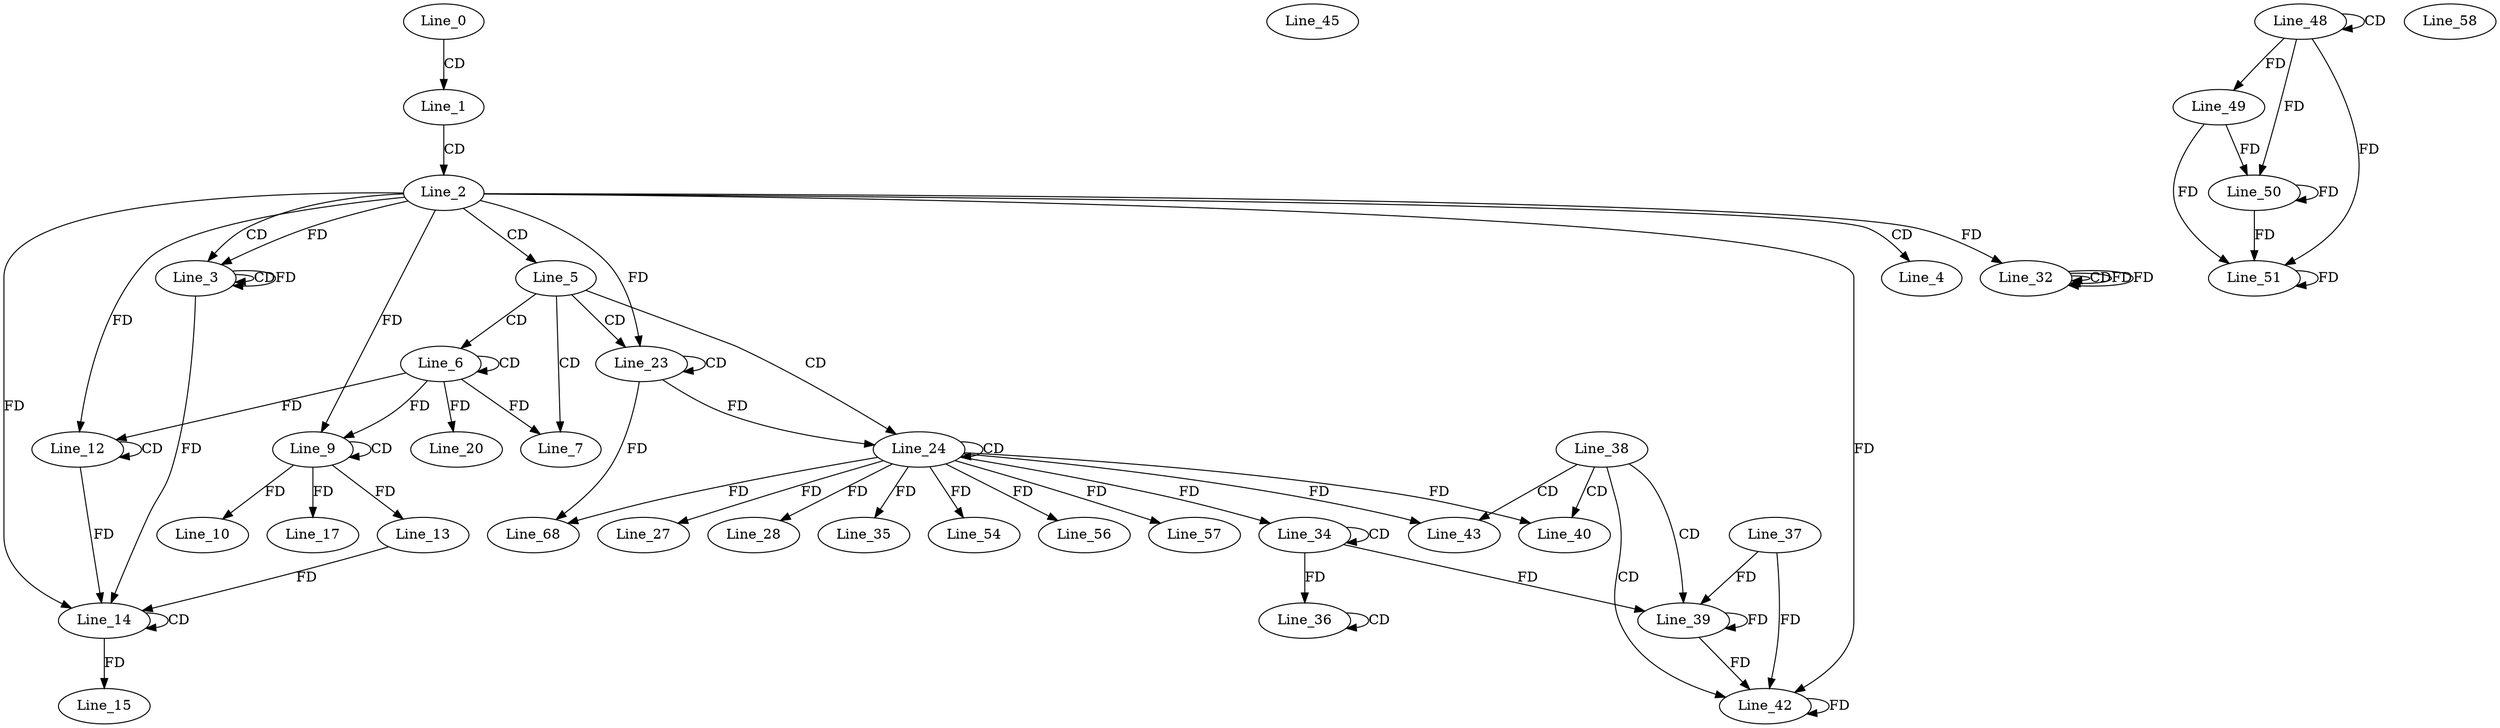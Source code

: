 digraph G {
  Line_0;
  Line_1;
  Line_2;
  Line_3;
  Line_3;
  Line_4;
  Line_5;
  Line_6;
  Line_6;
  Line_7;
  Line_9;
  Line_9;
  Line_9;
  Line_10;
  Line_12;
  Line_12;
  Line_13;
  Line_14;
  Line_14;
  Line_13;
  Line_15;
  Line_17;
  Line_20;
  Line_23;
  Line_23;
  Line_24;
  Line_24;
  Line_27;
  Line_28;
  Line_32;
  Line_32;
  Line_32;
  Line_34;
  Line_34;
  Line_34;
  Line_35;
  Line_36;
  Line_36;
  Line_38;
  Line_39;
  Line_37;
  Line_39;
  Line_40;
  Line_40;
  Line_42;
  Line_42;
  Line_43;
  Line_43;
  Line_45;
  Line_48;
  Line_48;
  Line_49;
  Line_49;
  Line_50;
  Line_50;
  Line_50;
  Line_51;
  Line_51;
  Line_54;
  Line_56;
  Line_57;
  Line_58;
  Line_68;
  Line_0 -> Line_1 [ label="CD" ];
  Line_1 -> Line_2 [ label="CD" ];
  Line_2 -> Line_3 [ label="CD" ];
  Line_3 -> Line_3 [ label="CD" ];
  Line_2 -> Line_3 [ label="FD" ];
  Line_3 -> Line_3 [ label="FD" ];
  Line_2 -> Line_4 [ label="CD" ];
  Line_2 -> Line_5 [ label="CD" ];
  Line_5 -> Line_6 [ label="CD" ];
  Line_6 -> Line_6 [ label="CD" ];
  Line_5 -> Line_7 [ label="CD" ];
  Line_6 -> Line_7 [ label="FD" ];
  Line_9 -> Line_9 [ label="CD" ];
  Line_2 -> Line_9 [ label="FD" ];
  Line_6 -> Line_9 [ label="FD" ];
  Line_9 -> Line_10 [ label="FD" ];
  Line_12 -> Line_12 [ label="CD" ];
  Line_6 -> Line_12 [ label="FD" ];
  Line_2 -> Line_12 [ label="FD" ];
  Line_9 -> Line_13 [ label="FD" ];
  Line_14 -> Line_14 [ label="CD" ];
  Line_13 -> Line_14 [ label="FD" ];
  Line_2 -> Line_14 [ label="FD" ];
  Line_3 -> Line_14 [ label="FD" ];
  Line_12 -> Line_14 [ label="FD" ];
  Line_14 -> Line_15 [ label="FD" ];
  Line_9 -> Line_17 [ label="FD" ];
  Line_6 -> Line_20 [ label="FD" ];
  Line_5 -> Line_23 [ label="CD" ];
  Line_23 -> Line_23 [ label="CD" ];
  Line_2 -> Line_23 [ label="FD" ];
  Line_5 -> Line_24 [ label="CD" ];
  Line_24 -> Line_24 [ label="CD" ];
  Line_23 -> Line_24 [ label="FD" ];
  Line_24 -> Line_27 [ label="FD" ];
  Line_24 -> Line_28 [ label="FD" ];
  Line_2 -> Line_32 [ label="FD" ];
  Line_32 -> Line_32 [ label="CD" ];
  Line_32 -> Line_32 [ label="FD" ];
  Line_34 -> Line_34 [ label="CD" ];
  Line_24 -> Line_34 [ label="FD" ];
  Line_24 -> Line_35 [ label="FD" ];
  Line_36 -> Line_36 [ label="CD" ];
  Line_34 -> Line_36 [ label="FD" ];
  Line_38 -> Line_39 [ label="CD" ];
  Line_37 -> Line_39 [ label="FD" ];
  Line_39 -> Line_39 [ label="FD" ];
  Line_34 -> Line_39 [ label="FD" ];
  Line_38 -> Line_40 [ label="CD" ];
  Line_24 -> Line_40 [ label="FD" ];
  Line_38 -> Line_42 [ label="CD" ];
  Line_37 -> Line_42 [ label="FD" ];
  Line_39 -> Line_42 [ label="FD" ];
  Line_42 -> Line_42 [ label="FD" ];
  Line_2 -> Line_42 [ label="FD" ];
  Line_38 -> Line_43 [ label="CD" ];
  Line_24 -> Line_43 [ label="FD" ];
  Line_48 -> Line_48 [ label="CD" ];
  Line_48 -> Line_49 [ label="FD" ];
  Line_49 -> Line_50 [ label="FD" ];
  Line_50 -> Line_50 [ label="FD" ];
  Line_48 -> Line_50 [ label="FD" ];
  Line_49 -> Line_51 [ label="FD" ];
  Line_50 -> Line_51 [ label="FD" ];
  Line_51 -> Line_51 [ label="FD" ];
  Line_48 -> Line_51 [ label="FD" ];
  Line_24 -> Line_54 [ label="FD" ];
  Line_24 -> Line_56 [ label="FD" ];
  Line_24 -> Line_57 [ label="FD" ];
  Line_23 -> Line_68 [ label="FD" ];
  Line_24 -> Line_68 [ label="FD" ];
  Line_32 -> Line_32 [ label="FD" ];
}
